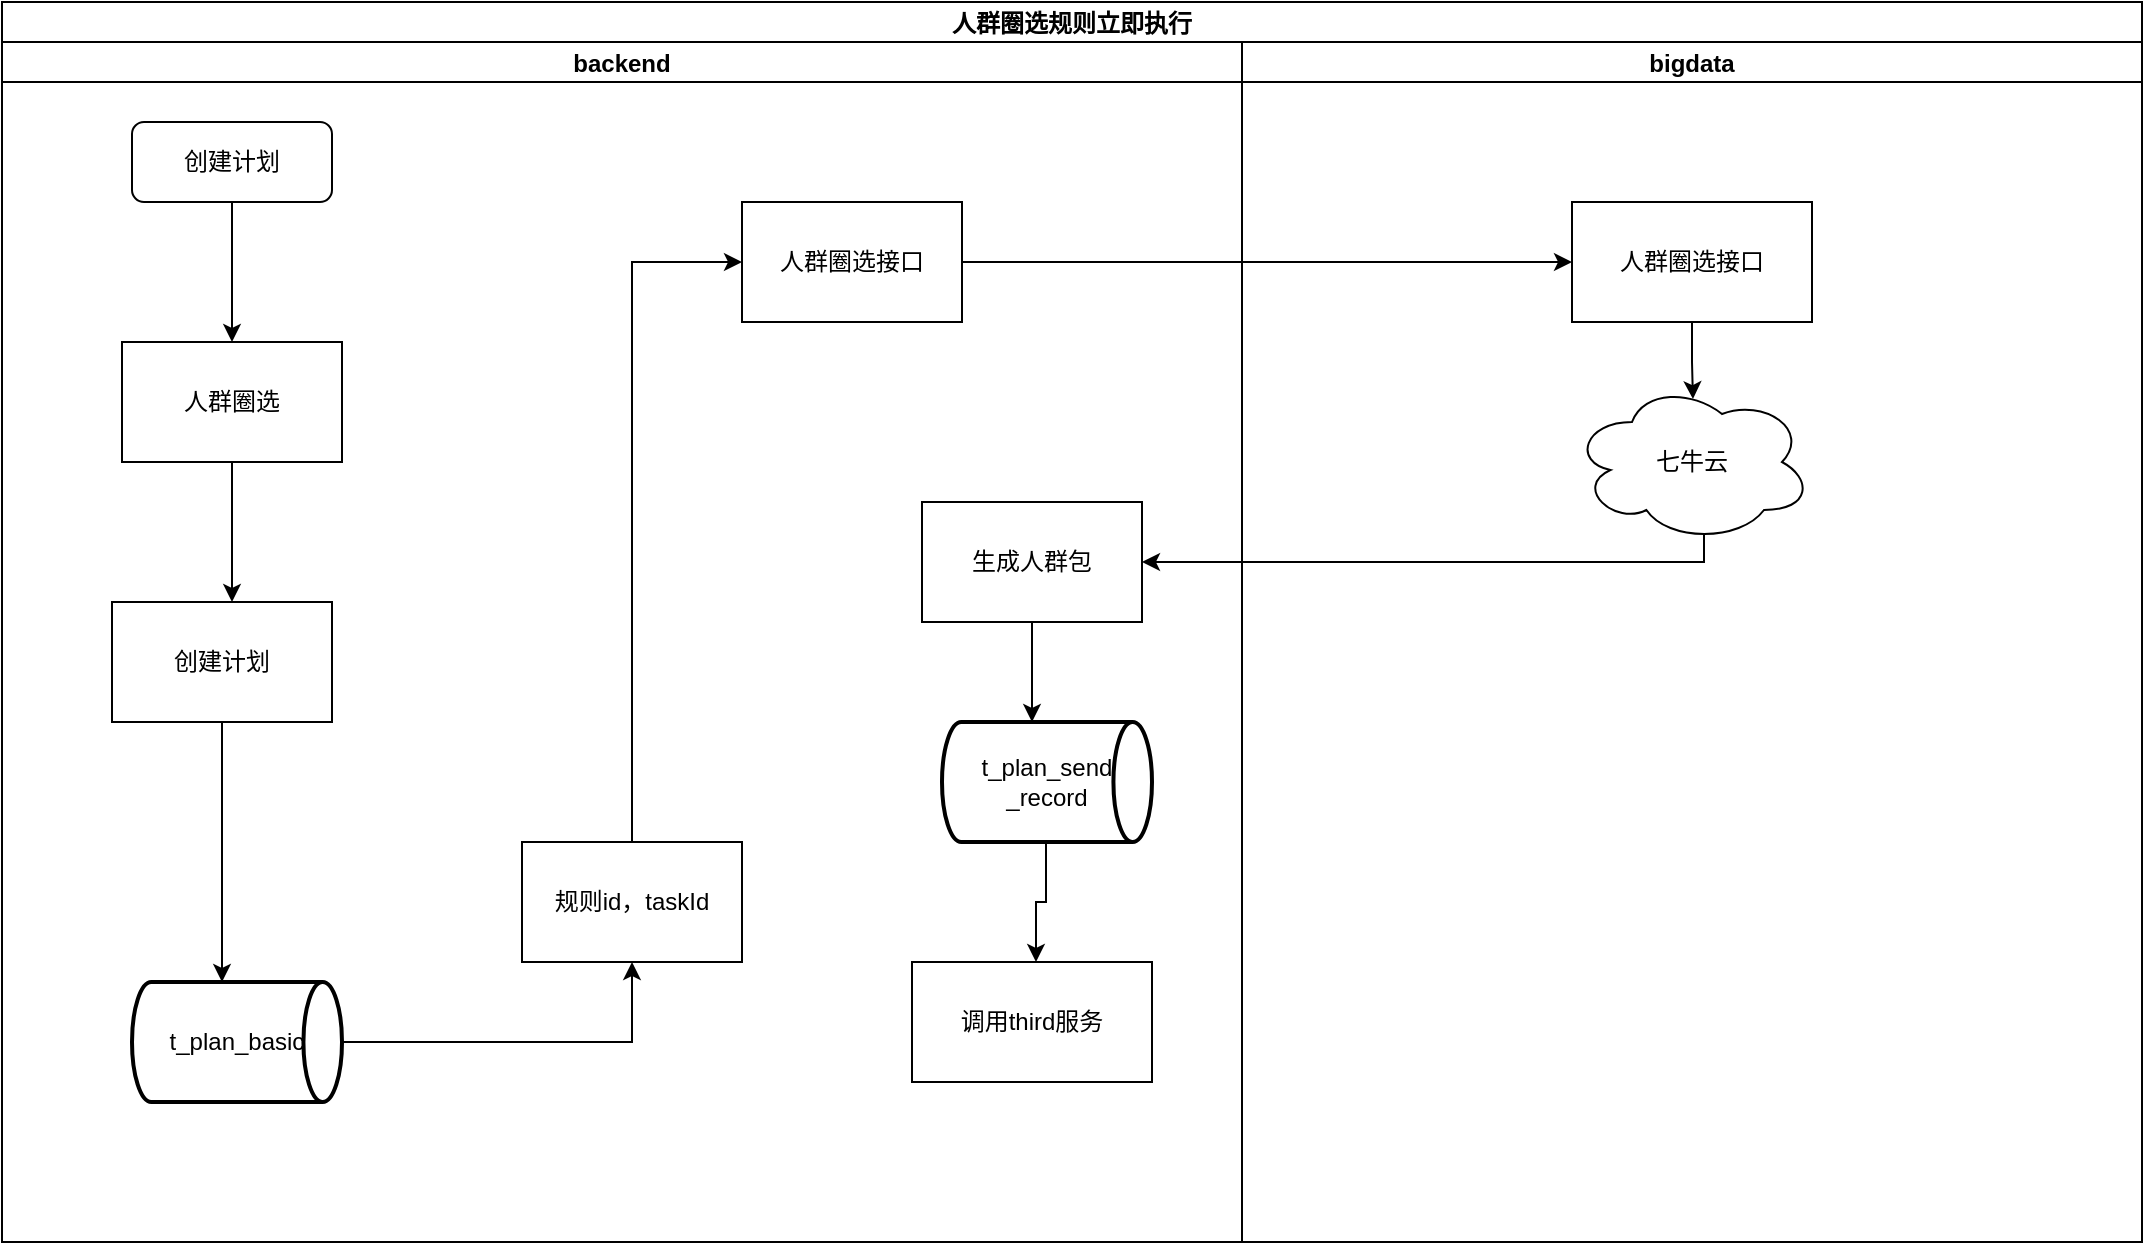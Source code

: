 <mxfile version="20.2.7" type="github" pages="2">
  <diagram id="Nt-qGN5W3i-qoPwv_6xT" name="第 1 页">
    <mxGraphModel dx="1635" dy="804" grid="1" gridSize="10" guides="1" tooltips="1" connect="1" arrows="1" fold="1" page="1" pageScale="1" pageWidth="827" pageHeight="1169" math="0" shadow="0">
      <root>
        <mxCell id="0" />
        <mxCell id="1" parent="0" />
        <mxCell id="hO9k1SS9SRoio_GHONLS-42" value="人群圈选规则立即执行" style="swimlane;childLayout=stackLayout;resizeParent=1;resizeParentMax=0;startSize=20;" vertex="1" parent="1">
          <mxGeometry x="178" y="140" width="1070" height="620" as="geometry" />
        </mxCell>
        <mxCell id="hO9k1SS9SRoio_GHONLS-58" style="edgeStyle=orthogonalEdgeStyle;rounded=0;orthogonalLoop=1;jettySize=auto;html=1;entryX=0;entryY=0.5;entryDx=0;entryDy=0;" edge="1" parent="hO9k1SS9SRoio_GHONLS-42" source="hO9k1SS9SRoio_GHONLS-57" target="hO9k1SS9SRoio_GHONLS-48">
          <mxGeometry relative="1" as="geometry" />
        </mxCell>
        <mxCell id="hO9k1SS9SRoio_GHONLS-59" style="edgeStyle=orthogonalEdgeStyle;rounded=0;orthogonalLoop=1;jettySize=auto;html=1;entryX=1;entryY=0.5;entryDx=0;entryDy=0;exitX=0.55;exitY=0.95;exitDx=0;exitDy=0;exitPerimeter=0;" edge="1" parent="hO9k1SS9SRoio_GHONLS-42" source="hO9k1SS9SRoio_GHONLS-50" target="hO9k1SS9SRoio_GHONLS-60">
          <mxGeometry relative="1" as="geometry">
            <mxPoint x="700" y="490" as="targetPoint" />
            <Array as="points">
              <mxPoint x="851" y="280" />
            </Array>
          </mxGeometry>
        </mxCell>
        <mxCell id="hO9k1SS9SRoio_GHONLS-43" value="backend" style="swimlane;startSize=20;" vertex="1" parent="hO9k1SS9SRoio_GHONLS-42">
          <mxGeometry y="20" width="620" height="600" as="geometry" />
        </mxCell>
        <mxCell id="hO9k1SS9SRoio_GHONLS-52" style="edgeStyle=orthogonalEdgeStyle;rounded=0;orthogonalLoop=1;jettySize=auto;html=1;" edge="1" parent="hO9k1SS9SRoio_GHONLS-43" source="hO9k1SS9SRoio_GHONLS-47" target="hO9k1SS9SRoio_GHONLS-51">
          <mxGeometry relative="1" as="geometry" />
        </mxCell>
        <mxCell id="hO9k1SS9SRoio_GHONLS-47" value="创建计划" style="rounded=1;whiteSpace=wrap;html=1;" vertex="1" parent="hO9k1SS9SRoio_GHONLS-43">
          <mxGeometry x="65" y="40" width="100" height="40" as="geometry" />
        </mxCell>
        <mxCell id="hO9k1SS9SRoio_GHONLS-51" value="人群圈选" style="rounded=0;whiteSpace=wrap;html=1;" vertex="1" parent="hO9k1SS9SRoio_GHONLS-43">
          <mxGeometry x="60" y="150" width="110" height="60" as="geometry" />
        </mxCell>
        <mxCell id="hO9k1SS9SRoio_GHONLS-57" value="人群圈选接口" style="rounded=0;whiteSpace=wrap;html=1;" vertex="1" parent="hO9k1SS9SRoio_GHONLS-43">
          <mxGeometry x="370" y="80" width="110" height="60" as="geometry" />
        </mxCell>
        <mxCell id="hO9k1SS9SRoio_GHONLS-60" value="生成人群包" style="rounded=0;whiteSpace=wrap;html=1;" vertex="1" parent="hO9k1SS9SRoio_GHONLS-43">
          <mxGeometry x="460" y="230" width="110" height="60" as="geometry" />
        </mxCell>
        <mxCell id="hO9k1SS9SRoio_GHONLS-67" value="创建计划" style="rounded=0;whiteSpace=wrap;html=1;" vertex="1" parent="hO9k1SS9SRoio_GHONLS-43">
          <mxGeometry x="55" y="280" width="110" height="60" as="geometry" />
        </mxCell>
        <mxCell id="hO9k1SS9SRoio_GHONLS-91" style="edgeStyle=orthogonalEdgeStyle;rounded=0;orthogonalLoop=1;jettySize=auto;html=1;entryX=0;entryY=0.5;entryDx=0;entryDy=0;exitX=0.5;exitY=0;exitDx=0;exitDy=0;" edge="1" parent="hO9k1SS9SRoio_GHONLS-43" source="hO9k1SS9SRoio_GHONLS-90" target="hO9k1SS9SRoio_GHONLS-57">
          <mxGeometry relative="1" as="geometry" />
        </mxCell>
        <mxCell id="hO9k1SS9SRoio_GHONLS-90" value="规则id，taskId" style="rounded=0;whiteSpace=wrap;html=1;" vertex="1" parent="hO9k1SS9SRoio_GHONLS-43">
          <mxGeometry x="260" y="400" width="110" height="60" as="geometry" />
        </mxCell>
        <mxCell id="hO9k1SS9SRoio_GHONLS-89" style="edgeStyle=orthogonalEdgeStyle;rounded=0;orthogonalLoop=1;jettySize=auto;html=1;entryX=0.5;entryY=1;entryDx=0;entryDy=0;exitX=1;exitY=0.5;exitDx=0;exitDy=0;exitPerimeter=0;" edge="1" parent="hO9k1SS9SRoio_GHONLS-43" source="-V5R5rY_J3IfyCskAqr6-1" target="hO9k1SS9SRoio_GHONLS-90">
          <mxGeometry relative="1" as="geometry">
            <mxPoint x="230" y="540" as="targetPoint" />
            <mxPoint x="160" y="490" as="sourcePoint" />
          </mxGeometry>
        </mxCell>
        <mxCell id="hO9k1SS9SRoio_GHONLS-96" value="调用third服务" style="rounded=0;whiteSpace=wrap;html=1;" vertex="1" parent="hO9k1SS9SRoio_GHONLS-43">
          <mxGeometry x="455" y="460" width="120" height="60" as="geometry" />
        </mxCell>
        <mxCell id="hO9k1SS9SRoio_GHONLS-87" style="edgeStyle=orthogonalEdgeStyle;rounded=0;orthogonalLoop=1;jettySize=auto;html=1;entryX=0.5;entryY=0;entryDx=0;entryDy=0;" edge="1" parent="hO9k1SS9SRoio_GHONLS-43" source="hO9k1SS9SRoio_GHONLS-67">
          <mxGeometry relative="1" as="geometry">
            <mxPoint x="110" y="470" as="targetPoint" />
          </mxGeometry>
        </mxCell>
        <mxCell id="hO9k1SS9SRoio_GHONLS-53" style="edgeStyle=orthogonalEdgeStyle;rounded=0;orthogonalLoop=1;jettySize=auto;html=1;" edge="1" parent="hO9k1SS9SRoio_GHONLS-43" source="hO9k1SS9SRoio_GHONLS-51">
          <mxGeometry relative="1" as="geometry">
            <mxPoint x="115" y="280" as="targetPoint" />
          </mxGeometry>
        </mxCell>
        <mxCell id="-V5R5rY_J3IfyCskAqr6-1" value="&lt;span style=&quot;font-size: 12px;&quot;&gt;t_plan_basic&lt;/span&gt;" style="strokeWidth=2;html=1;shape=mxgraph.flowchart.direct_data;whiteSpace=wrap;" vertex="1" parent="hO9k1SS9SRoio_GHONLS-43">
          <mxGeometry x="65" y="470" width="105" height="60" as="geometry" />
        </mxCell>
        <mxCell id="-V5R5rY_J3IfyCskAqr6-2" value="&lt;span style=&quot;font-size: 12px;&quot;&gt;t_plan_send&lt;br&gt;_record&lt;/span&gt;" style="strokeWidth=2;html=1;shape=mxgraph.flowchart.direct_data;whiteSpace=wrap;" vertex="1" parent="hO9k1SS9SRoio_GHONLS-43">
          <mxGeometry x="470" y="340" width="105" height="60" as="geometry" />
        </mxCell>
        <mxCell id="hO9k1SS9SRoio_GHONLS-44" value="bigdata" style="swimlane;startSize=20;" vertex="1" parent="hO9k1SS9SRoio_GHONLS-42">
          <mxGeometry x="620" y="20" width="450" height="600" as="geometry" />
        </mxCell>
        <mxCell id="hO9k1SS9SRoio_GHONLS-48" value="人群圈选接口" style="rounded=0;whiteSpace=wrap;html=1;" vertex="1" parent="hO9k1SS9SRoio_GHONLS-44">
          <mxGeometry x="165" y="80" width="120" height="60" as="geometry" />
        </mxCell>
        <mxCell id="hO9k1SS9SRoio_GHONLS-50" value="七牛云" style="ellipse;shape=cloud;whiteSpace=wrap;html=1;" vertex="1" parent="hO9k1SS9SRoio_GHONLS-44">
          <mxGeometry x="165" y="170" width="120" height="80" as="geometry" />
        </mxCell>
        <mxCell id="hO9k1SS9SRoio_GHONLS-49" style="edgeStyle=orthogonalEdgeStyle;rounded=0;orthogonalLoop=1;jettySize=auto;html=1;entryX=0.504;entryY=0.107;entryDx=0;entryDy=0;entryPerimeter=0;" edge="1" parent="hO9k1SS9SRoio_GHONLS-44" source="hO9k1SS9SRoio_GHONLS-48" target="hO9k1SS9SRoio_GHONLS-50">
          <mxGeometry relative="1" as="geometry">
            <mxPoint x="65" y="220" as="targetPoint" />
          </mxGeometry>
        </mxCell>
        <mxCell id="hO9k1SS9SRoio_GHONLS-93" style="edgeStyle=orthogonalEdgeStyle;rounded=0;orthogonalLoop=1;jettySize=auto;html=1;" edge="1" parent="1" source="hO9k1SS9SRoio_GHONLS-60">
          <mxGeometry relative="1" as="geometry">
            <mxPoint x="693" y="500" as="targetPoint" />
          </mxGeometry>
        </mxCell>
        <mxCell id="hO9k1SS9SRoio_GHONLS-95" style="edgeStyle=orthogonalEdgeStyle;rounded=0;orthogonalLoop=1;jettySize=auto;html=1;" edge="1" parent="1">
          <mxGeometry relative="1" as="geometry">
            <mxPoint x="695" y="620" as="targetPoint" />
            <mxPoint x="693" y="560" as="sourcePoint" />
            <Array as="points">
              <mxPoint x="700" y="560" />
              <mxPoint x="700" y="590" />
              <mxPoint x="695" y="590" />
            </Array>
          </mxGeometry>
        </mxCell>
      </root>
    </mxGraphModel>
  </diagram>
  <diagram id="dqntnyOF08AJuUJGwk2q" name="第 2 页">
    <mxGraphModel dx="1635" dy="804" grid="1" gridSize="10" guides="1" tooltips="1" connect="1" arrows="1" fold="1" page="1" pageScale="1" pageWidth="827" pageHeight="1169" math="0" shadow="0">
      <root>
        <mxCell id="0" />
        <mxCell id="1" parent="0" />
        <mxCell id="efMZtO4fmWVZmc5DneWf-1" value="人群包导入定时执行" style="swimlane;childLayout=stackLayout;resizeParent=1;resizeParentMax=0;startSize=20;" vertex="1" parent="1">
          <mxGeometry x="180" y="140" width="1070" height="620" as="geometry" />
        </mxCell>
        <mxCell id="efMZtO4fmWVZmc5DneWf-2" value="backend" style="swimlane;startSize=20;" vertex="1" parent="efMZtO4fmWVZmc5DneWf-1">
          <mxGeometry y="20" width="620" height="600" as="geometry" />
        </mxCell>
        <mxCell id="efMZtO4fmWVZmc5DneWf-3" style="edgeStyle=orthogonalEdgeStyle;rounded=0;orthogonalLoop=1;jettySize=auto;html=1;" edge="1" parent="efMZtO4fmWVZmc5DneWf-2" source="efMZtO4fmWVZmc5DneWf-4" target="efMZtO4fmWVZmc5DneWf-5">
          <mxGeometry relative="1" as="geometry" />
        </mxCell>
        <mxCell id="efMZtO4fmWVZmc5DneWf-4" value="创建计划" style="rounded=1;whiteSpace=wrap;html=1;" vertex="1" parent="efMZtO4fmWVZmc5DneWf-2">
          <mxGeometry x="65" y="40" width="100" height="40" as="geometry" />
        </mxCell>
        <mxCell id="efMZtO4fmWVZmc5DneWf-5" value="导入" style="rounded=0;whiteSpace=wrap;html=1;" vertex="1" parent="efMZtO4fmWVZmc5DneWf-2">
          <mxGeometry x="60" y="150" width="110" height="60" as="geometry" />
        </mxCell>
        <mxCell id="efMZtO4fmWVZmc5DneWf-6" value="Y" style="edgeStyle=orthogonalEdgeStyle;rounded=0;orthogonalLoop=1;jettySize=auto;html=1;" edge="1" parent="efMZtO4fmWVZmc5DneWf-2">
          <mxGeometry relative="1" as="geometry">
            <mxPoint x="115" y="340" as="sourcePoint" />
            <mxPoint x="115" y="400" as="targetPoint" />
          </mxGeometry>
        </mxCell>
        <mxCell id="efMZtO4fmWVZmc5DneWf-7" value="人群圈选接口" style="rounded=0;whiteSpace=wrap;html=1;" vertex="1" parent="efMZtO4fmWVZmc5DneWf-2">
          <mxGeometry x="370" y="80" width="110" height="60" as="geometry" />
        </mxCell>
        <mxCell id="efMZtO4fmWVZmc5DneWf-8" value="生成人群包" style="rounded=0;whiteSpace=wrap;html=1;" vertex="1" parent="efMZtO4fmWVZmc5DneWf-2">
          <mxGeometry x="460" y="230" width="110" height="60" as="geometry" />
        </mxCell>
        <mxCell id="efMZtO4fmWVZmc5DneWf-10" value="创建计划&amp;amp;记录" style="rounded=0;whiteSpace=wrap;html=1;" vertex="1" parent="efMZtO4fmWVZmc5DneWf-2">
          <mxGeometry x="60" y="400" width="110" height="60" as="geometry" />
        </mxCell>
        <mxCell id="efMZtO4fmWVZmc5DneWf-11" value="insert mysql success" style="rounded=1;whiteSpace=wrap;html=1;" vertex="1" parent="efMZtO4fmWVZmc5DneWf-2">
          <mxGeometry x="65" y="520" width="100" height="40" as="geometry" />
        </mxCell>
        <mxCell id="efMZtO4fmWVZmc5DneWf-12" style="edgeStyle=orthogonalEdgeStyle;rounded=0;orthogonalLoop=1;jettySize=auto;html=1;entryX=0;entryY=0.5;entryDx=0;entryDy=0;exitX=0.5;exitY=0;exitDx=0;exitDy=0;" edge="1" parent="efMZtO4fmWVZmc5DneWf-2" source="efMZtO4fmWVZmc5DneWf-13" target="efMZtO4fmWVZmc5DneWf-7">
          <mxGeometry relative="1" as="geometry" />
        </mxCell>
        <mxCell id="efMZtO4fmWVZmc5DneWf-13" value="规则id，taskId" style="rounded=0;whiteSpace=wrap;html=1;" vertex="1" parent="efMZtO4fmWVZmc5DneWf-2">
          <mxGeometry x="260" y="400" width="110" height="60" as="geometry" />
        </mxCell>
        <mxCell id="efMZtO4fmWVZmc5DneWf-14" style="edgeStyle=orthogonalEdgeStyle;rounded=0;orthogonalLoop=1;jettySize=auto;html=1;entryX=0.5;entryY=1;entryDx=0;entryDy=0;" edge="1" parent="efMZtO4fmWVZmc5DneWf-2" source="efMZtO4fmWVZmc5DneWf-11" target="efMZtO4fmWVZmc5DneWf-13">
          <mxGeometry relative="1" as="geometry">
            <mxPoint x="230" y="540" as="targetPoint" />
          </mxGeometry>
        </mxCell>
        <mxCell id="efMZtO4fmWVZmc5DneWf-15" value="更新人群相关信息&lt;br&gt;&lt;span style=&quot;font-size: 12px;&quot;&gt;t_plan_send_record&lt;/span&gt;" style="rounded=0;whiteSpace=wrap;html=1;" vertex="1" parent="efMZtO4fmWVZmc5DneWf-2">
          <mxGeometry x="460" y="340" width="110" height="60" as="geometry" />
        </mxCell>
        <mxCell id="efMZtO4fmWVZmc5DneWf-16" value="调用third服务" style="rounded=0;whiteSpace=wrap;html=1;" vertex="1" parent="efMZtO4fmWVZmc5DneWf-2">
          <mxGeometry x="455" y="460" width="120" height="60" as="geometry" />
        </mxCell>
        <mxCell id="efMZtO4fmWVZmc5DneWf-17" style="edgeStyle=orthogonalEdgeStyle;rounded=0;orthogonalLoop=1;jettySize=auto;html=1;entryX=0;entryY=0.5;entryDx=0;entryDy=0;" edge="1" parent="efMZtO4fmWVZmc5DneWf-1" source="efMZtO4fmWVZmc5DneWf-7" target="efMZtO4fmWVZmc5DneWf-20">
          <mxGeometry relative="1" as="geometry" />
        </mxCell>
        <mxCell id="efMZtO4fmWVZmc5DneWf-18" style="edgeStyle=orthogonalEdgeStyle;rounded=0;orthogonalLoop=1;jettySize=auto;html=1;entryX=1;entryY=0.5;entryDx=0;entryDy=0;exitX=0.55;exitY=0.95;exitDx=0;exitDy=0;exitPerimeter=0;" edge="1" parent="efMZtO4fmWVZmc5DneWf-1" source="efMZtO4fmWVZmc5DneWf-21" target="efMZtO4fmWVZmc5DneWf-8">
          <mxGeometry relative="1" as="geometry">
            <mxPoint x="700" y="490" as="targetPoint" />
            <Array as="points">
              <mxPoint x="851" y="280" />
            </Array>
          </mxGeometry>
        </mxCell>
        <mxCell id="efMZtO4fmWVZmc5DneWf-19" value="bigdata" style="swimlane;startSize=20;" vertex="1" parent="efMZtO4fmWVZmc5DneWf-1">
          <mxGeometry x="620" y="20" width="450" height="600" as="geometry" />
        </mxCell>
        <mxCell id="efMZtO4fmWVZmc5DneWf-20" value="人群圈选接口" style="rounded=0;whiteSpace=wrap;html=1;" vertex="1" parent="efMZtO4fmWVZmc5DneWf-19">
          <mxGeometry x="165" y="80" width="120" height="60" as="geometry" />
        </mxCell>
        <mxCell id="efMZtO4fmWVZmc5DneWf-21" value="七牛云" style="ellipse;shape=cloud;whiteSpace=wrap;html=1;" vertex="1" parent="efMZtO4fmWVZmc5DneWf-19">
          <mxGeometry x="165" y="170" width="120" height="80" as="geometry" />
        </mxCell>
        <mxCell id="efMZtO4fmWVZmc5DneWf-22" style="edgeStyle=orthogonalEdgeStyle;rounded=0;orthogonalLoop=1;jettySize=auto;html=1;entryX=0.504;entryY=0.107;entryDx=0;entryDy=0;entryPerimeter=0;" edge="1" parent="efMZtO4fmWVZmc5DneWf-19" source="efMZtO4fmWVZmc5DneWf-20" target="efMZtO4fmWVZmc5DneWf-21">
          <mxGeometry relative="1" as="geometry">
            <mxPoint x="65" y="220" as="targetPoint" />
          </mxGeometry>
        </mxCell>
        <mxCell id="efMZtO4fmWVZmc5DneWf-23" style="edgeStyle=orthogonalEdgeStyle;rounded=0;orthogonalLoop=1;jettySize=auto;html=1;" edge="1" parent="1" source="efMZtO4fmWVZmc5DneWf-5">
          <mxGeometry relative="1" as="geometry">
            <mxPoint x="295" y="430" as="targetPoint" />
          </mxGeometry>
        </mxCell>
        <mxCell id="efMZtO4fmWVZmc5DneWf-24" style="edgeStyle=orthogonalEdgeStyle;rounded=0;orthogonalLoop=1;jettySize=auto;html=1;" edge="1" parent="1" source="efMZtO4fmWVZmc5DneWf-10">
          <mxGeometry relative="1" as="geometry">
            <mxPoint x="295" y="680" as="targetPoint" />
          </mxGeometry>
        </mxCell>
        <mxCell id="efMZtO4fmWVZmc5DneWf-25" style="edgeStyle=orthogonalEdgeStyle;rounded=0;orthogonalLoop=1;jettySize=auto;html=1;" edge="1" parent="1" source="efMZtO4fmWVZmc5DneWf-8">
          <mxGeometry relative="1" as="geometry">
            <mxPoint x="695" y="500" as="targetPoint" />
          </mxGeometry>
        </mxCell>
        <mxCell id="efMZtO4fmWVZmc5DneWf-26" style="edgeStyle=orthogonalEdgeStyle;rounded=0;orthogonalLoop=1;jettySize=auto;html=1;" edge="1" parent="1" source="efMZtO4fmWVZmc5DneWf-15">
          <mxGeometry relative="1" as="geometry">
            <mxPoint x="695" y="620" as="targetPoint" />
          </mxGeometry>
        </mxCell>
      </root>
    </mxGraphModel>
  </diagram>
</mxfile>

